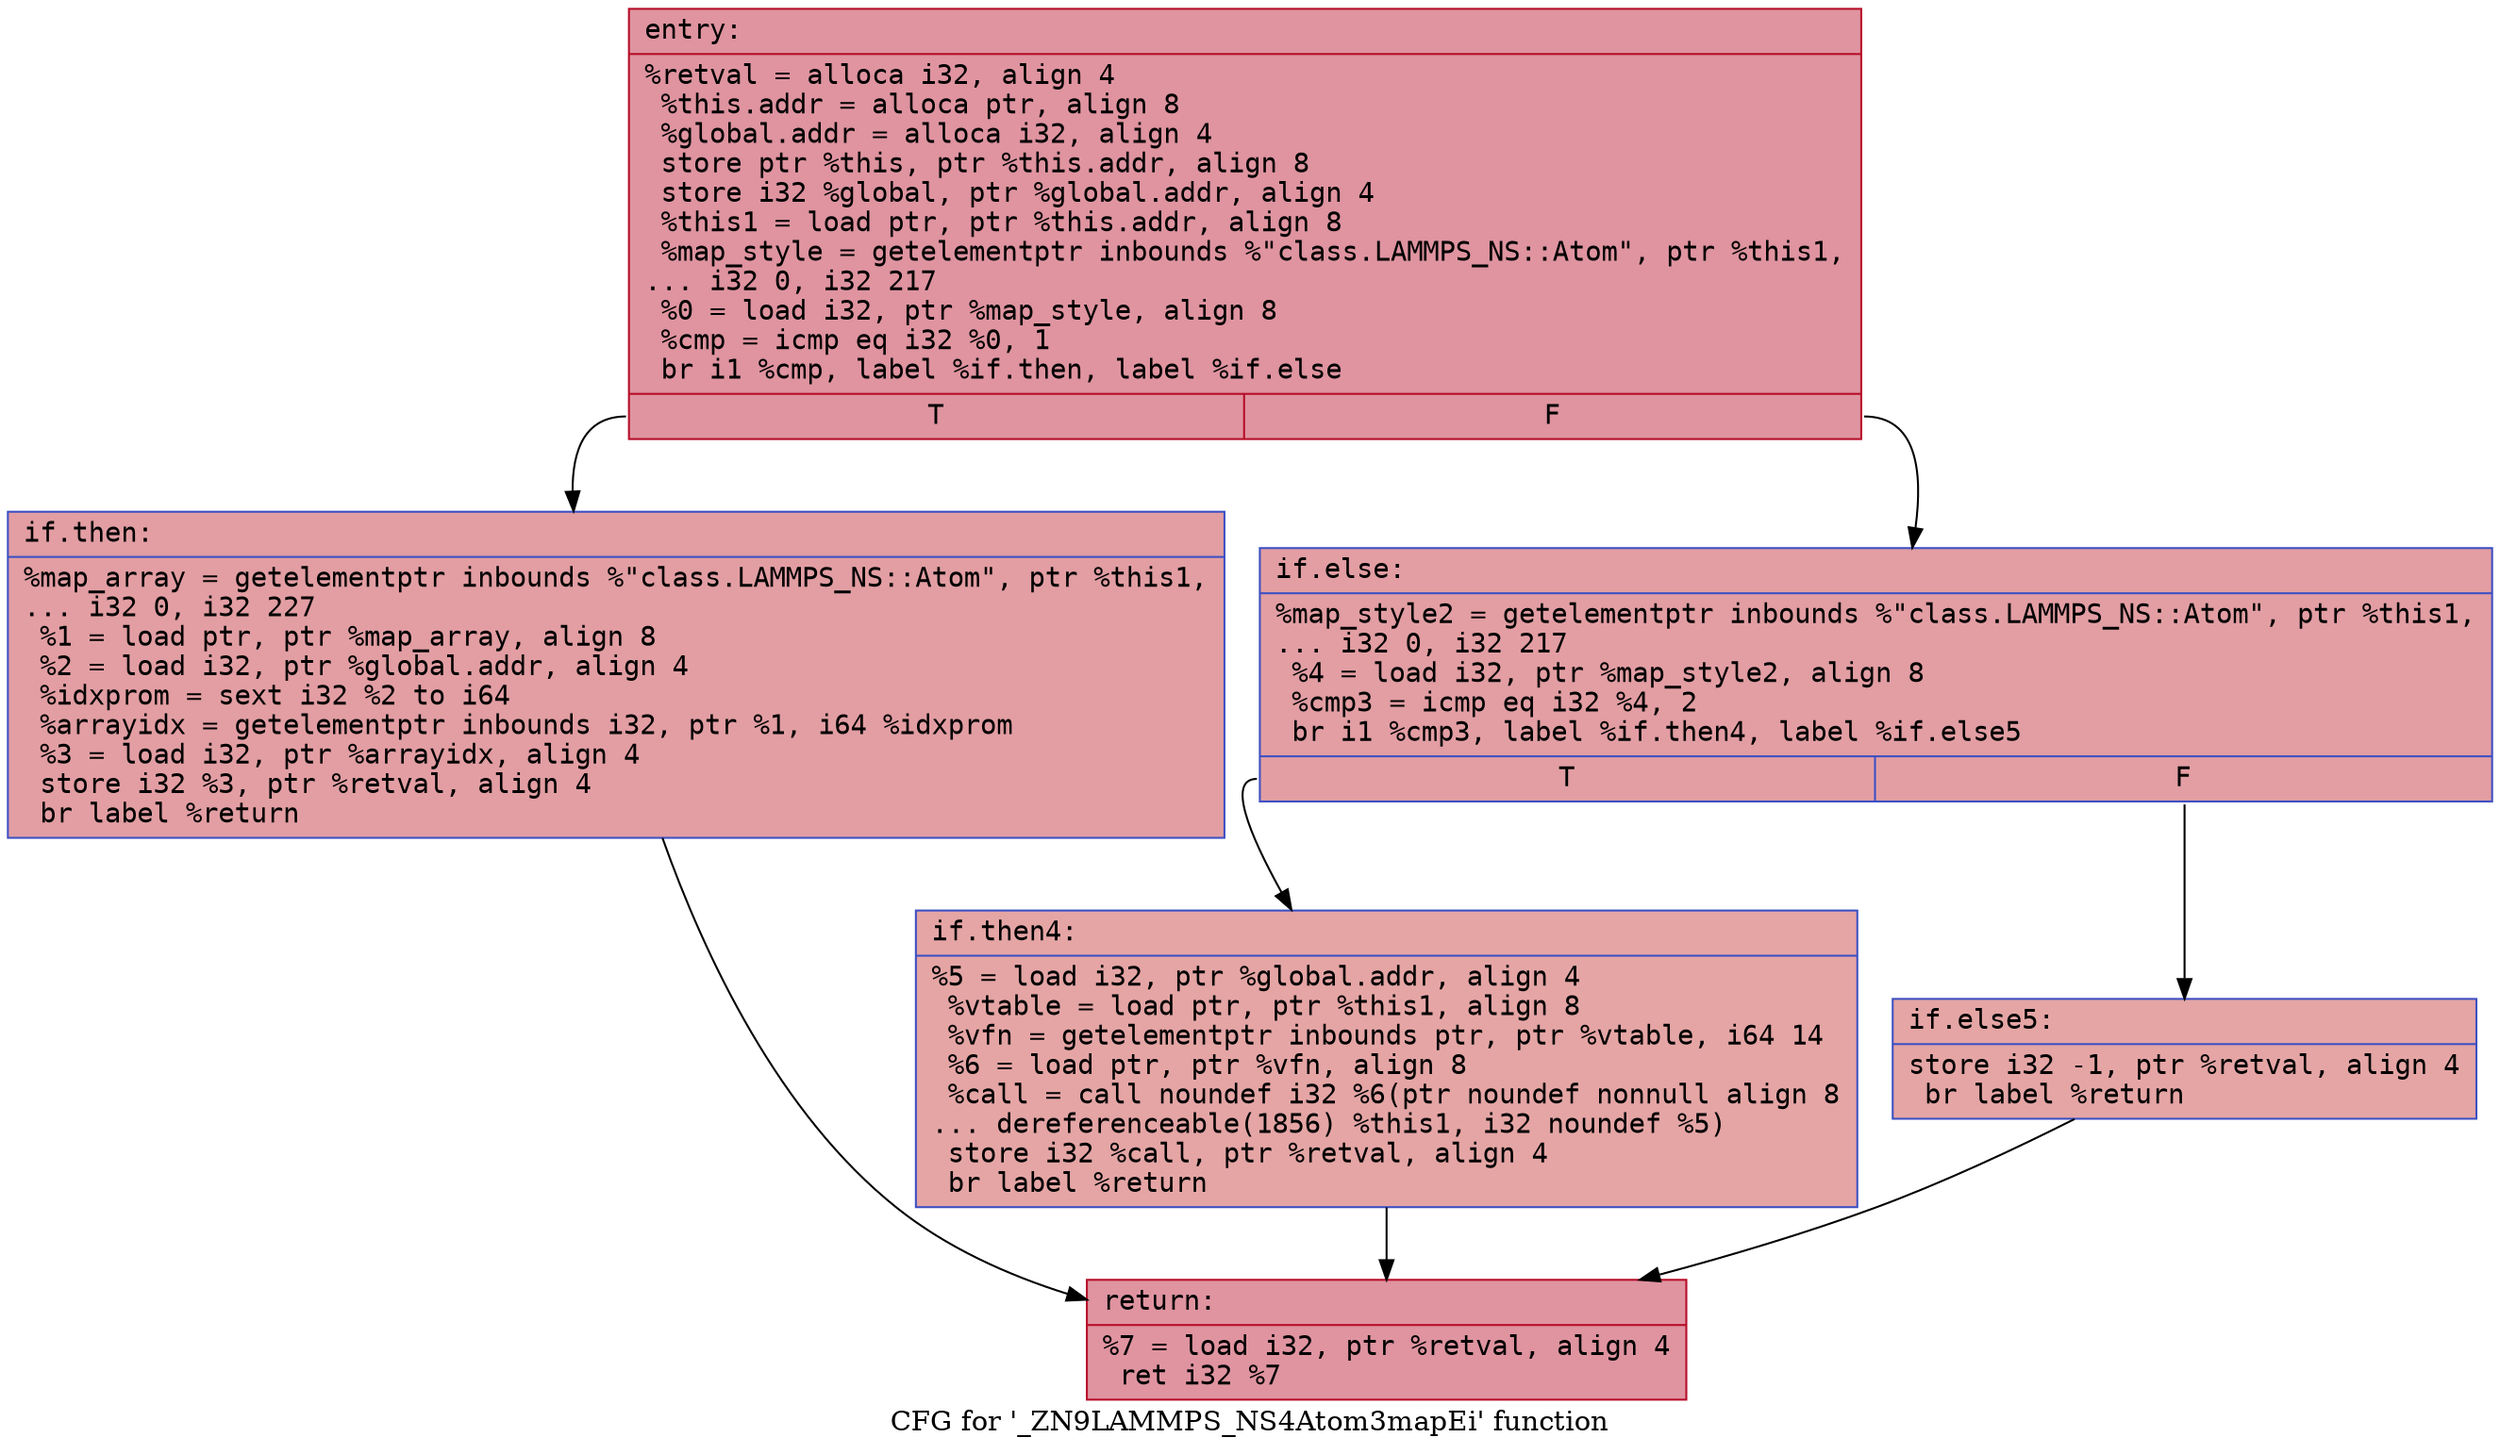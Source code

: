 digraph "CFG for '_ZN9LAMMPS_NS4Atom3mapEi' function" {
	label="CFG for '_ZN9LAMMPS_NS4Atom3mapEi' function";

	Node0x56403e9ed6d0 [shape=record,color="#b70d28ff", style=filled, fillcolor="#b70d2870" fontname="Courier",label="{entry:\l|  %retval = alloca i32, align 4\l  %this.addr = alloca ptr, align 8\l  %global.addr = alloca i32, align 4\l  store ptr %this, ptr %this.addr, align 8\l  store i32 %global, ptr %global.addr, align 4\l  %this1 = load ptr, ptr %this.addr, align 8\l  %map_style = getelementptr inbounds %\"class.LAMMPS_NS::Atom\", ptr %this1,\l... i32 0, i32 217\l  %0 = load i32, ptr %map_style, align 8\l  %cmp = icmp eq i32 %0, 1\l  br i1 %cmp, label %if.then, label %if.else\l|{<s0>T|<s1>F}}"];
	Node0x56403e9ed6d0:s0 -> Node0x56403e9ed960[tooltip="entry -> if.then\nProbability 50.00%" ];
	Node0x56403e9ed6d0:s1 -> Node0x56403e9ed9d0[tooltip="entry -> if.else\nProbability 50.00%" ];
	Node0x56403e9ed960 [shape=record,color="#3d50c3ff", style=filled, fillcolor="#be242e70" fontname="Courier",label="{if.then:\l|  %map_array = getelementptr inbounds %\"class.LAMMPS_NS::Atom\", ptr %this1,\l... i32 0, i32 227\l  %1 = load ptr, ptr %map_array, align 8\l  %2 = load i32, ptr %global.addr, align 4\l  %idxprom = sext i32 %2 to i64\l  %arrayidx = getelementptr inbounds i32, ptr %1, i64 %idxprom\l  %3 = load i32, ptr %arrayidx, align 4\l  store i32 %3, ptr %retval, align 4\l  br label %return\l}"];
	Node0x56403e9ed960 -> Node0x56403e9edef0[tooltip="if.then -> return\nProbability 100.00%" ];
	Node0x56403e9ed9d0 [shape=record,color="#3d50c3ff", style=filled, fillcolor="#be242e70" fontname="Courier",label="{if.else:\l|  %map_style2 = getelementptr inbounds %\"class.LAMMPS_NS::Atom\", ptr %this1,\l... i32 0, i32 217\l  %4 = load i32, ptr %map_style2, align 8\l  %cmp3 = icmp eq i32 %4, 2\l  br i1 %cmp3, label %if.then4, label %if.else5\l|{<s0>T|<s1>F}}"];
	Node0x56403e9ed9d0:s0 -> Node0x56403e9ee1f0[tooltip="if.else -> if.then4\nProbability 50.00%" ];
	Node0x56403e9ed9d0:s1 -> Node0x56403e9ee270[tooltip="if.else -> if.else5\nProbability 50.00%" ];
	Node0x56403e9ee1f0 [shape=record,color="#3d50c3ff", style=filled, fillcolor="#c5333470" fontname="Courier",label="{if.then4:\l|  %5 = load i32, ptr %global.addr, align 4\l  %vtable = load ptr, ptr %this1, align 8\l  %vfn = getelementptr inbounds ptr, ptr %vtable, i64 14\l  %6 = load ptr, ptr %vfn, align 8\l  %call = call noundef i32 %6(ptr noundef nonnull align 8\l... dereferenceable(1856) %this1, i32 noundef %5)\l  store i32 %call, ptr %retval, align 4\l  br label %return\l}"];
	Node0x56403e9ee1f0 -> Node0x56403e9edef0[tooltip="if.then4 -> return\nProbability 100.00%" ];
	Node0x56403e9ee270 [shape=record,color="#3d50c3ff", style=filled, fillcolor="#c5333470" fontname="Courier",label="{if.else5:\l|  store i32 -1, ptr %retval, align 4\l  br label %return\l}"];
	Node0x56403e9ee270 -> Node0x56403e9edef0[tooltip="if.else5 -> return\nProbability 100.00%" ];
	Node0x56403e9edef0 [shape=record,color="#b70d28ff", style=filled, fillcolor="#b70d2870" fontname="Courier",label="{return:\l|  %7 = load i32, ptr %retval, align 4\l  ret i32 %7\l}"];
}
